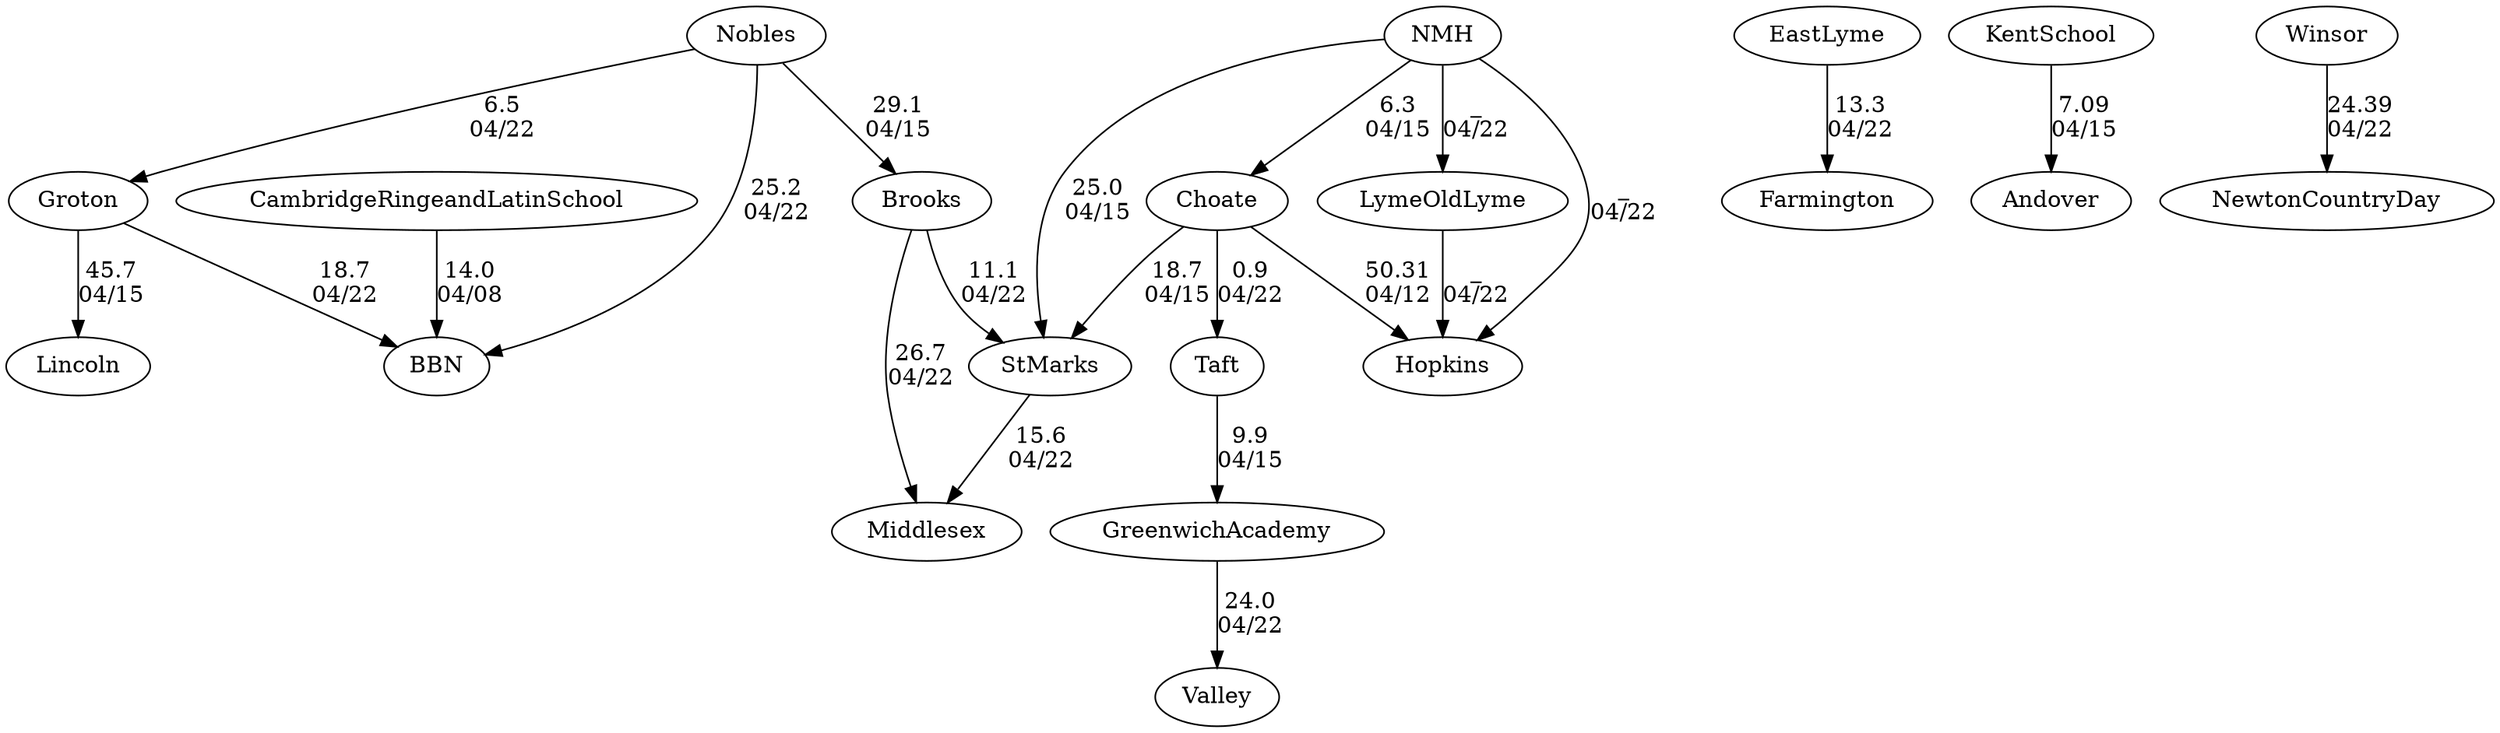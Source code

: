 digraph girls3fours {BBN [URL="girls3foursBBN.html"];Lincoln [URL="girls3foursLincoln.html"];Hopkins [URL="girls3foursHopkins.html"];Farmington [URL="girls3foursFarmington.html"];Andover [URL="girls3foursAndover.html"];Choate [URL="girls3foursChoate.html"];Winsor [URL="girls3foursWinsor.html"];Valley [URL="girls3foursValley.html"];NewtonCountryDay [URL="girls3foursNewtonCountryDay.html"];GreenwichAcademy [URL="girls3foursGreenwichAcademy.html"];StMarks [URL="girls3foursStMarks.html"];NMH [URL="girls3foursNMH.html"];Brooks [URL="girls3foursBrooks.html"];CambridgeRingeandLatinSchool [URL="girls3foursCambridgeRingeandLatinSchool.html"];Middlesex [URL="girls3foursMiddlesex.html"];Nobles [URL="girls3foursNobles.html"];LymeOldLyme [URL="girls3foursLymeOldLyme.html"];Taft [URL="girls3foursTaft.html"];Groton [URL="girls3foursGroton.html"];KentSchool [URL="girls3foursKentSchool.html"];EastLyme [URL="girls3foursEastLyme.html"];Brooks -> StMarks[label="11.1
04/22", weight="89", tooltip="NEIRA Boys & Girls Fours,St. Marks vs. Brooks and Middlesex			
Distance: 1500m Conditions: A perfect day at Lake Quinsigamund, just gray enough for no pleasure boats and a tailwind that picked up a bit over the course of the racing period. Comments: Race order was G1-B4-G4-B3-G3-B2-G2-B1. Most races started a length over the line except for G2. Thank you to Brooks and Middlesex for coming to Worcester for some great racing.
None", URL="http://www.row2k.com/results/resultspage.cfm?UID=36741E74C58C544410744419A91809EC&cat=5", random="random"]; 
Brooks -> Middlesex[label="26.7
04/22", weight="74", tooltip="NEIRA Boys & Girls Fours,St. Marks vs. Brooks and Middlesex			
Distance: 1500m Conditions: A perfect day at Lake Quinsigamund, just gray enough for no pleasure boats and a tailwind that picked up a bit over the course of the racing period. Comments: Race order was G1-B4-G4-B3-G3-B2-G2-B1. Most races started a length over the line except for G2. Thank you to Brooks and Middlesex for coming to Worcester for some great racing.
None", URL="http://www.row2k.com/results/resultspage.cfm?UID=36741E74C58C544410744419A91809EC&cat=5", random="random"]; 
StMarks -> Middlesex[label="15.6
04/22", weight="85", tooltip="NEIRA Boys & Girls Fours,St. Marks vs. Brooks and Middlesex			
Distance: 1500m Conditions: A perfect day at Lake Quinsigamund, just gray enough for no pleasure boats and a tailwind that picked up a bit over the course of the racing period. Comments: Race order was G1-B4-G4-B3-G3-B2-G2-B1. Most races started a length over the line except for G2. Thank you to Brooks and Middlesex for coming to Worcester for some great racing.
None", URL="http://www.row2k.com/results/resultspage.cfm?UID=36741E74C58C544410744419A91809EC&cat=5", random="random"]; 
Choate -> Hopkins[label="50.31
04/12", weight="50", tooltip="NEIRA Boys & Girls Fours,Choate vs. Hopkins			
Distance: 1330m Conditions: Gusty headwind. Water remained relatively calm, but strong bursts of wind caused boats to struggle with blade control at times leading to several crabs across most races. Comments: B1 race resulted in a dead tie. We could not resolve the result even with video. Again, most races affected by strong gusts of wind.
None", URL="http://www.row2k.com/results/resultspage.cfm?UID=97CDDFE6B0BF0E6715FCA59070425D31&cat=5", random="random"]; 
KentSchool -> Andover[label="7.09
04/15", weight="93", tooltip="NEIRA,Kent School vs. Phillips Andover			
Distance: 1680m Conditions: Conditions varied throughout the afternoon due to a storm system moving into the valley. Slight tail current with headwinds ranging in strength from 91-12 mph in the lower boats and up to 15 mph and gusts over 25 mph in the first boat boy's race. Comments: Thank you to Andover for coming to Kent today for a great day of racing. Kudos go to all athletes for being flexible in the schedule as the threat of bad weather approached. You should not compare times between different races, as each race started at a slightly different point due to the winds.
None", URL="http://www.row2k.com/results/resultspage.cfm?UID=9D3468EE93AF1496F7E33F761C095EC5&cat=5", random="random"]; 
Taft -> GreenwichAcademy[label="9.9
04/15", weight="91", tooltip="NEIRA Girls Fours,Taft, Greenwich Academy, Valley, Lyme-Old Lyme, Canterbury			
Distance: 1500m Conditions: Order of racing: G2, G3/G4 (raced together). 8mph crosswind for the G2 race; 10-12 mph for the G3/G4 race; shifting around to a cross tail wind for the final 350 meters or so in both races. Comments: The G3/G4 race needed three tries to get a clean race going. Good work by novice coxswains to get their boats aligned in a crosswind. During the race, the GA 3V caught a boat-stopping crab with 350 meters left; they were leading all boats until that point in the race. 
The G1 race was canceled at the starting line because of lightning. 
Thank you to all the coaches, coxswains, and rowers for getting twelve shells off the water in record time.
None", URL="http://www.row2k.com/results/resultspage.cfm?UID=57767F8BC9B9A1D6D1921A1667A8D6B9&cat=1", random="random"]; 
NMH -> Choate[label="6.3
04/15", weight="94", tooltip="NEIRA Boys & Girls Fours,Worcester vs. Choate, St. Mark's, Northfield Mount Hermon, Bancroft			
Distance: Worcester Academy Conditions: Sunny with minimal wind and no chop. Comments: Referee: Paul Carabillo
A special thanks to Paul, all of the coaches, and the parents who made our opening foray into the Spring '23 season a memorable and enjoyable competition.
None", URL="http://www.row2k.com/results/resultspage.cfm?UID=EACEE7F329205F77F3F7014E85F30C2B&cat=5", random="random"]; 
NMH -> StMarks[label="25.0
04/15", weight="75", tooltip="NEIRA Boys & Girls Fours,Worcester vs. Choate, St. Mark's, Northfield Mount Hermon, Bancroft			
Distance: Worcester Academy Conditions: Sunny with minimal wind and no chop. Comments: Referee: Paul Carabillo
A special thanks to Paul, all of the coaches, and the parents who made our opening foray into the Spring '23 season a memorable and enjoyable competition.
None", URL="http://www.row2k.com/results/resultspage.cfm?UID=EACEE7F329205F77F3F7014E85F30C2B&cat=5", random="random"]; 
Choate -> StMarks[label="18.7
04/15", weight="82", tooltip="NEIRA Boys & Girls Fours,Worcester vs. Choate, St. Mark's, Northfield Mount Hermon, Bancroft			
Distance: Worcester Academy Conditions: Sunny with minimal wind and no chop. Comments: Referee: Paul Carabillo
A special thanks to Paul, all of the coaches, and the parents who made our opening foray into the Spring '23 season a memorable and enjoyable competition.
None", URL="http://www.row2k.com/results/resultspage.cfm?UID=EACEE7F329205F77F3F7014E85F30C2B&cat=5", random="random"]; 
CambridgeRingeandLatinSchool -> BBN[label="14.0
04/08", weight="86", tooltip="NEIRA Boys & Girls Fours,Cambridge Mayor's Cup: CRLS vs. BB&N			
Distance: 1250 m Conditions: Brisk but bright and sunny, 10-15 mph cross-tail wind, becoming more cross and less tail over the afternoon. Order of races was boys/girls, 4/5V, 3V, 2V, 1V. Comments: All floating starts. Boys' 4/5V race started 1+ length over the line. 
The Mayor's Cup trophies for the 1V races stay with BB&N (boys) and CRLS (girls).
Thanks to BB&N and congratulations to all for a great day of early season racing!
None", URL="http://www.row2k.com/results/resultspage.cfm?UID=F97C64017C4CB0D51F42090A16048CB5&cat=5", random="random"]; 
Nobles -> Groton[label="6.5
04/22", weight="94", tooltip="NEIRA Girls Fours, Nobles, Groton, BB&N (hosted)			
Distance: 1350 M Conditions: Cool over cast with a cross wind of about 8 MPH at the start, conditions continued to improve. Comments: 4V right after the start Groton veered into BB&N, small clashing, but racing continued
For the 2V the tour boat was on the course, some slight course corrections were made, did not affect the race outcome.
3V had a delay due to steering breakage with Nobles boat
None", URL="http://www.row2k.com/results/resultspage.cfm?UID=05316B43D68EB96907C1AF50E625F75C&cat=1", random="random"]; 
Nobles -> BBN[label="25.2
04/22", weight="75", tooltip="NEIRA Girls Fours, Nobles, Groton, BB&N (hosted)			
Distance: 1350 M Conditions: Cool over cast with a cross wind of about 8 MPH at the start, conditions continued to improve. Comments: 4V right after the start Groton veered into BB&N, small clashing, but racing continued
For the 2V the tour boat was on the course, some slight course corrections were made, did not affect the race outcome.
3V had a delay due to steering breakage with Nobles boat
None", URL="http://www.row2k.com/results/resultspage.cfm?UID=05316B43D68EB96907C1AF50E625F75C&cat=1", random="random"]; 
Groton -> BBN[label="18.7
04/22", weight="82", tooltip="NEIRA Girls Fours, Nobles, Groton, BB&N (hosted)			
Distance: 1350 M Conditions: Cool over cast with a cross wind of about 8 MPH at the start, conditions continued to improve. Comments: 4V right after the start Groton veered into BB&N, small clashing, but racing continued
For the 2V the tour boat was on the course, some slight course corrections were made, did not affect the race outcome.
3V had a delay due to steering breakage with Nobles boat
None", URL="http://www.row2k.com/results/resultspage.cfm?UID=05316B43D68EB96907C1AF50E625F75C&cat=1", random="random"]; 
Nobles -> Brooks[label="29.1
04/15", weight="71", tooltip="NEIRA Boys & Girls Fours,Brooks vs. Nobles			
Distance: 1500 Conditions: Moderate headwind throughout (5-8 mph) with some variability from race to race. Light chop. Comments: A beautiful day for early-spring racing. Thanks to a flexible, enthusiastic and impressive Nobles squad for making the trip up to Brooks. Good, clean racing across the board. Note that B4 and B5 were both started with their sterns on the starting line. 
Good luck Nobles on your season.
None", URL="http://www.row2k.com/results/resultspage.cfm?UID=6A52C3E2752BC9A886C53C3D6E7D2794&cat=5", random="random"]; 
Winsor -> NewtonCountryDay[label="24.39
04/22", weight="76", tooltip="NEIRA Girls Fours,NCDS vs Winsor			
Distance: 1400 m Conditions: Strong tail wind and light tail current; consistent throughout racing
None", URL="http://www.row2k.com/results/resultspage.cfm?UID=15A544E6C9D6D189154C5B828BCC16B8&cat=1", random="random"]; 
EastLyme -> Farmington[label="13.3
04/22", weight="87", tooltip="NEIRA,Stonington, East Lyme, Farmington			
Distance: 1500m Conditions: Strong cross wind throughout racing , slight headwind. Tide incoming against course for boys 1v, none for girls 1v and outgoing with course rest of races. Not comparable times across races. Comments: Novice races were 1000m. In the girls 2v race, a Farmington rower’s oar came out of the oarlock in the last 250m of the race. In the boys novice, East Lyme caught a crab off the start. Stonington and East Lyme raced an exhibition 4+ event. 
Thank you so much to East Lyme and Farmington for making the trip to Mystic!
None", URL="http://www.row2k.com/results/resultspage.cfm?UID=25FA49DE911995B33DFB62505A5976D4&cat=5", random="random"]; 
GreenwichAcademy -> Valley[label="24.0
04/22", weight="76", tooltip="NEIRA Girls Fours,Greenwich Academy vs. Valley Regional			
Distance: 1250m Conditions: Windy, with conditions in the last 500m getting progressively choppier through the day. Strong cross-tailwind for all races. Comments: Race order went 3V-1V-2V-4V. Due to high winds, racing was shortened to 1100m for the 2V race and 1000m for the 4V race.
A big thanks to Valley Regional for making the trip to Greenwich!
None", URL="http://www.row2k.com/results/resultspage.cfm?UID=F7D27A2768B3A94AA28296B6E17A5936&cat=1", random="random"]; 
NMH -> LymeOldLyme[label="_
04/22", weight="99", tooltip="NEIRA Boys & Girls Fours,Hopkins vs. Lyme/Old Lyme, Northfield Mount Hermon			
Distance: 1500m Conditions: Floating start made the overall distance vary slightly. Overcast, with strong gusty head and cross wind worsening from 9 to 14mph in the later races, significant chop in the first half of the course. Comments: Top boats raced first followed by lower boats. Lyme/Old Lyme B3 and G4, Hopkins G3 and G4 boats were novices. Wet launch at 56F water stirred excitement! Several boats missed the turn buoys taking a shortcut through the return lane, so to our regret their final results were disqualified by the chief referee. Thank you, LOL and NMH for coming to our home river. We look forward to hosting you again next year!
None", URL="http://www.row2k.com/results/resultspage.cfm?UID=1A42F905A7DACA1EF3443A90F163BCBC&cat=5", random="random"]; 
NMH -> Hopkins[label="_
04/22", weight="99", tooltip="NEIRA Boys & Girls Fours,Hopkins vs. Lyme/Old Lyme, Northfield Mount Hermon			
Distance: 1500m Conditions: Floating start made the overall distance vary slightly. Overcast, with strong gusty head and cross wind worsening from 9 to 14mph in the later races, significant chop in the first half of the course. Comments: Top boats raced first followed by lower boats. Lyme/Old Lyme B3 and G4, Hopkins G3 and G4 boats were novices. Wet launch at 56F water stirred excitement! Several boats missed the turn buoys taking a shortcut through the return lane, so to our regret their final results were disqualified by the chief referee. Thank you, LOL and NMH for coming to our home river. We look forward to hosting you again next year!
None", URL="http://www.row2k.com/results/resultspage.cfm?UID=1A42F905A7DACA1EF3443A90F163BCBC&cat=5", random="random"]; 
LymeOldLyme -> Hopkins[label="_
04/22", weight="99", tooltip="NEIRA Boys & Girls Fours,Hopkins vs. Lyme/Old Lyme, Northfield Mount Hermon			
Distance: 1500m Conditions: Floating start made the overall distance vary slightly. Overcast, with strong gusty head and cross wind worsening from 9 to 14mph in the later races, significant chop in the first half of the course. Comments: Top boats raced first followed by lower boats. Lyme/Old Lyme B3 and G4, Hopkins G3 and G4 boats were novices. Wet launch at 56F water stirred excitement! Several boats missed the turn buoys taking a shortcut through the return lane, so to our regret their final results were disqualified by the chief referee. Thank you, LOL and NMH for coming to our home river. We look forward to hosting you again next year!
None", URL="http://www.row2k.com/results/resultspage.cfm?UID=1A42F905A7DACA1EF3443A90F163BCBC&cat=5", random="random"]; 
Choate -> Taft[label="0.9
04/22", weight="100", tooltip="NEIRA Boys & Girls Fours,Berkshire v. Taft & Choate			
Distance: 1490 M Conditions: Overcast, mid-50s. Variable, gusty wind; crosswind to quartering tail, 10-12 mph; mostly affecting latter half of the course. Comments: Great to have all three programs racing together again for the first time since 2019. Thanks to Choate and Taft for traveling and handling facilities issues.
None", URL="http://www.row2k.com/results/resultspage.cfm?UID=419D79B320ADFC7347A405B1AF3C51F0&cat=5", random="random"]; 
Groton -> Lincoln[label="45.7
04/15", weight="55", tooltip="NEIRA Girls Fours,Lincoln at Groton School			
Distance: 1250m Conditions: Perfect for all races Comments: A beautiful spring day for racing on the mighty Nashua. Thank you, Lincoln!
None", URL="http://www.row2k.com/results/resultspage.cfm?UID=68C5B52F48A6DADC2D5F65DF47E51637&cat=1", random="random"]}